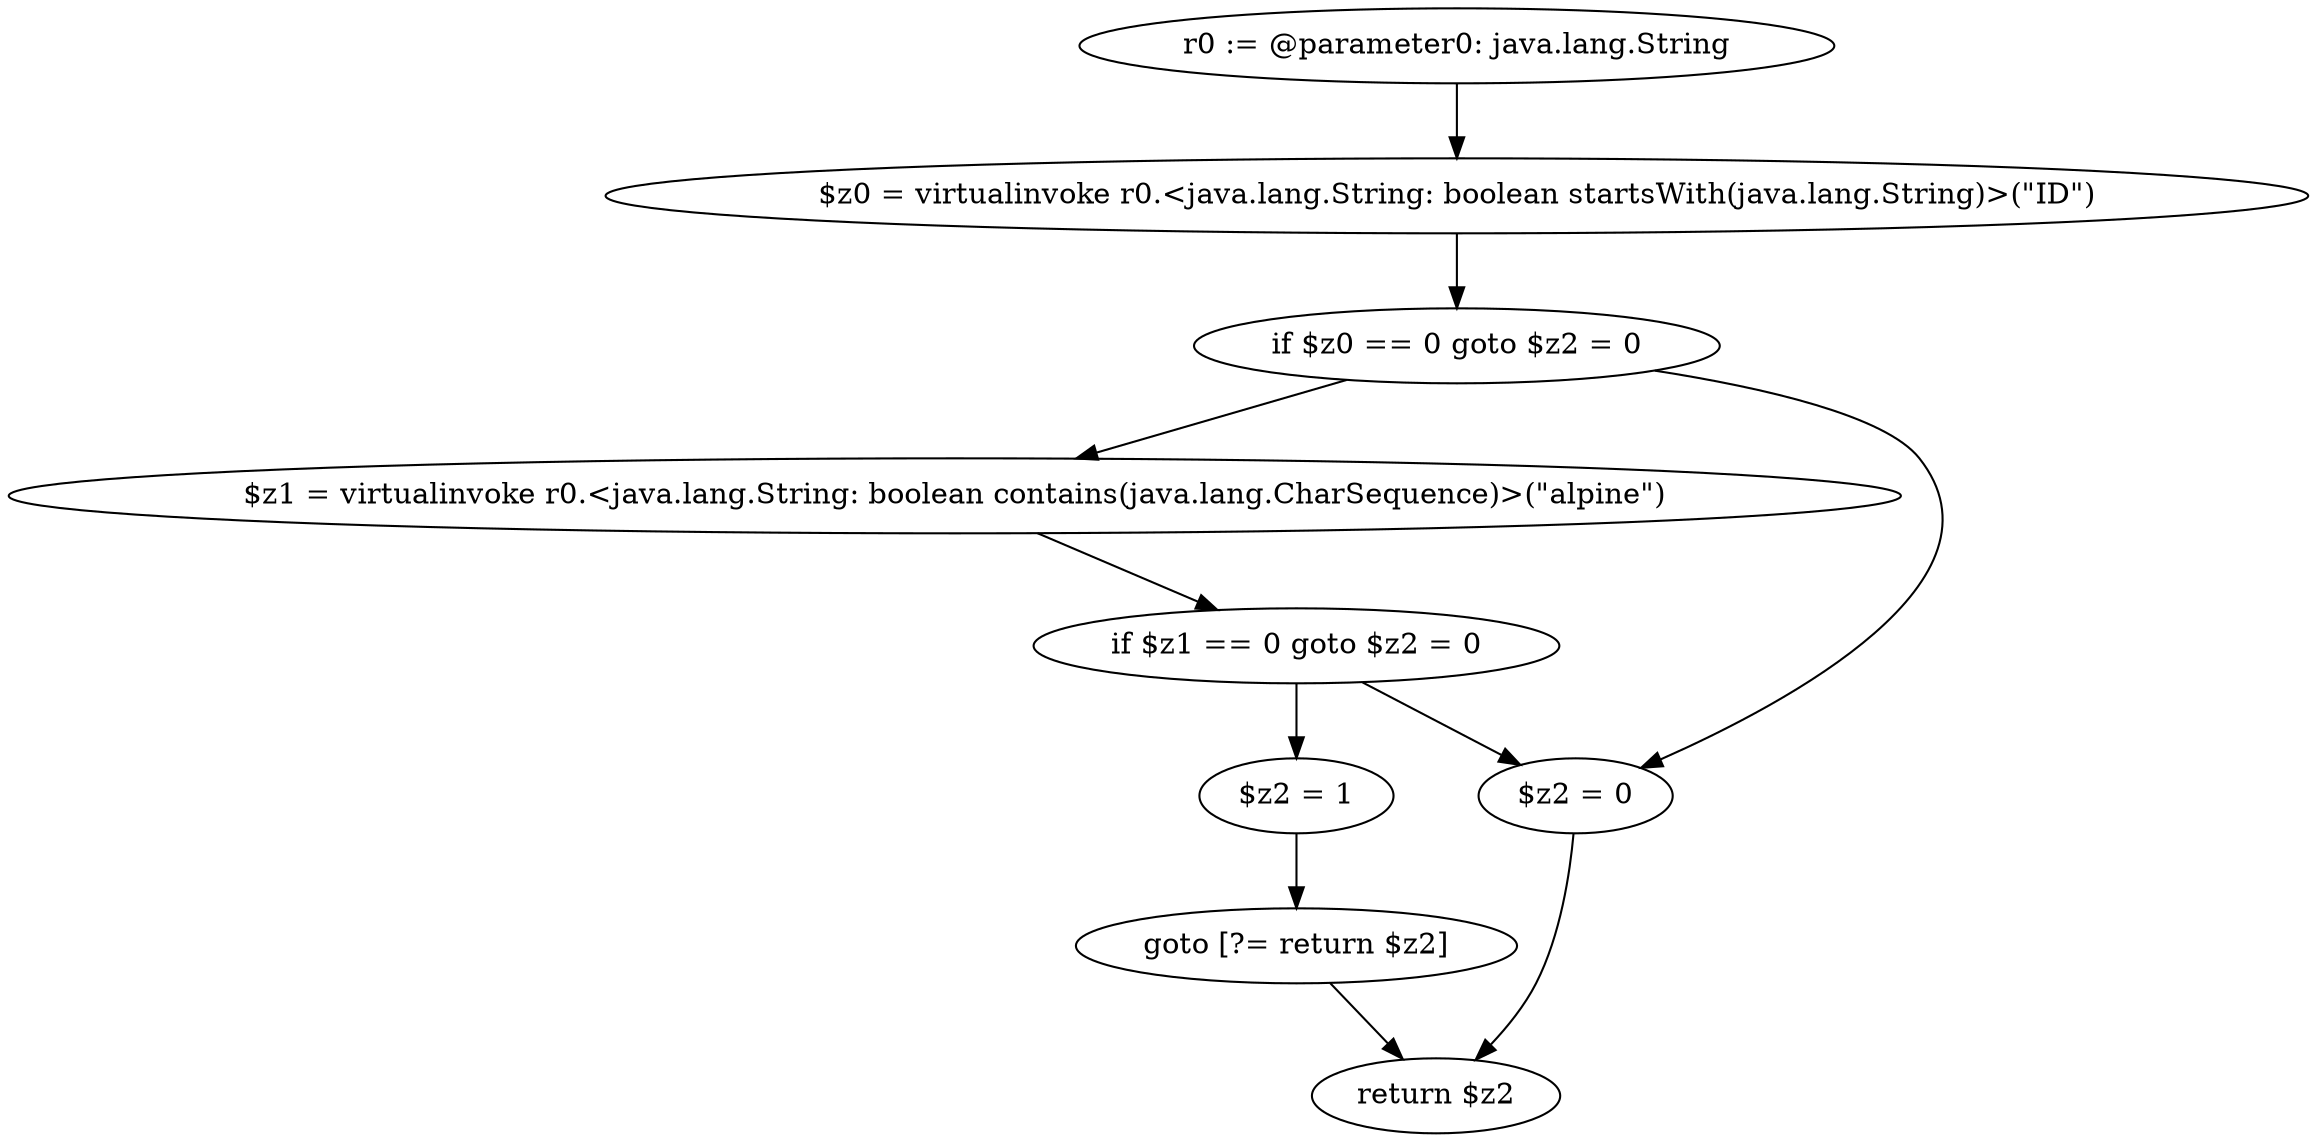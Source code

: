 digraph "unitGraph" {
    "r0 := @parameter0: java.lang.String"
    "$z0 = virtualinvoke r0.<java.lang.String: boolean startsWith(java.lang.String)>(\"ID\")"
    "if $z0 == 0 goto $z2 = 0"
    "$z1 = virtualinvoke r0.<java.lang.String: boolean contains(java.lang.CharSequence)>(\"alpine\")"
    "if $z1 == 0 goto $z2 = 0"
    "$z2 = 1"
    "goto [?= return $z2]"
    "$z2 = 0"
    "return $z2"
    "r0 := @parameter0: java.lang.String"->"$z0 = virtualinvoke r0.<java.lang.String: boolean startsWith(java.lang.String)>(\"ID\")";
    "$z0 = virtualinvoke r0.<java.lang.String: boolean startsWith(java.lang.String)>(\"ID\")"->"if $z0 == 0 goto $z2 = 0";
    "if $z0 == 0 goto $z2 = 0"->"$z1 = virtualinvoke r0.<java.lang.String: boolean contains(java.lang.CharSequence)>(\"alpine\")";
    "if $z0 == 0 goto $z2 = 0"->"$z2 = 0";
    "$z1 = virtualinvoke r0.<java.lang.String: boolean contains(java.lang.CharSequence)>(\"alpine\")"->"if $z1 == 0 goto $z2 = 0";
    "if $z1 == 0 goto $z2 = 0"->"$z2 = 1";
    "if $z1 == 0 goto $z2 = 0"->"$z2 = 0";
    "$z2 = 1"->"goto [?= return $z2]";
    "goto [?= return $z2]"->"return $z2";
    "$z2 = 0"->"return $z2";
}
